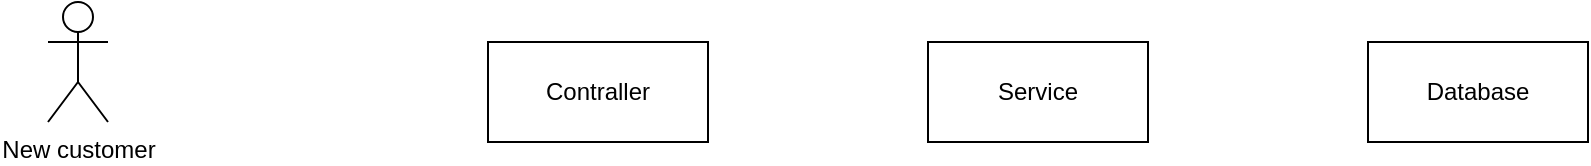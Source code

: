<mxfile version="22.1.18" type="github">
  <diagram name="Trang-1" id="-a8Z6UhnuRNHjZpXbeR-">
    <mxGraphModel dx="1877" dy="565" grid="1" gridSize="10" guides="1" tooltips="1" connect="1" arrows="1" fold="1" page="1" pageScale="1" pageWidth="827" pageHeight="1169" math="0" shadow="0">
      <root>
        <mxCell id="0" />
        <mxCell id="1" parent="0" />
        <mxCell id="4mUNGZykfSJRsMWHa9BW-1" value="Service" style="html=1;whiteSpace=wrap;" vertex="1" parent="1">
          <mxGeometry x="380" y="100" width="110" height="50" as="geometry" />
        </mxCell>
        <mxCell id="4mUNGZykfSJRsMWHa9BW-2" value="Contraller" style="html=1;whiteSpace=wrap;" vertex="1" parent="1">
          <mxGeometry x="160" y="100" width="110" height="50" as="geometry" />
        </mxCell>
        <mxCell id="4mUNGZykfSJRsMWHa9BW-3" value="Database" style="html=1;whiteSpace=wrap;" vertex="1" parent="1">
          <mxGeometry x="600" y="100" width="110" height="50" as="geometry" />
        </mxCell>
        <mxCell id="4mUNGZykfSJRsMWHa9BW-6" value="New customer" style="shape=umlActor;verticalLabelPosition=bottom;verticalAlign=top;html=1;" vertex="1" parent="1">
          <mxGeometry x="-60" y="80" width="30" height="60" as="geometry" />
        </mxCell>
      </root>
    </mxGraphModel>
  </diagram>
</mxfile>
